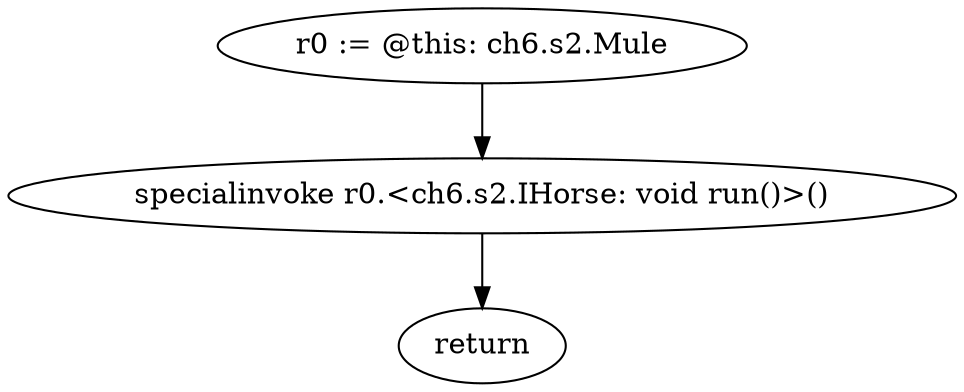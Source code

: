 digraph "unitGraph" {
    "r0 := @this: ch6.s2.Mule"
    "specialinvoke r0.<ch6.s2.IHorse: void run()>()"
    "return"
    "r0 := @this: ch6.s2.Mule"->"specialinvoke r0.<ch6.s2.IHorse: void run()>()";
    "specialinvoke r0.<ch6.s2.IHorse: void run()>()"->"return";
}
